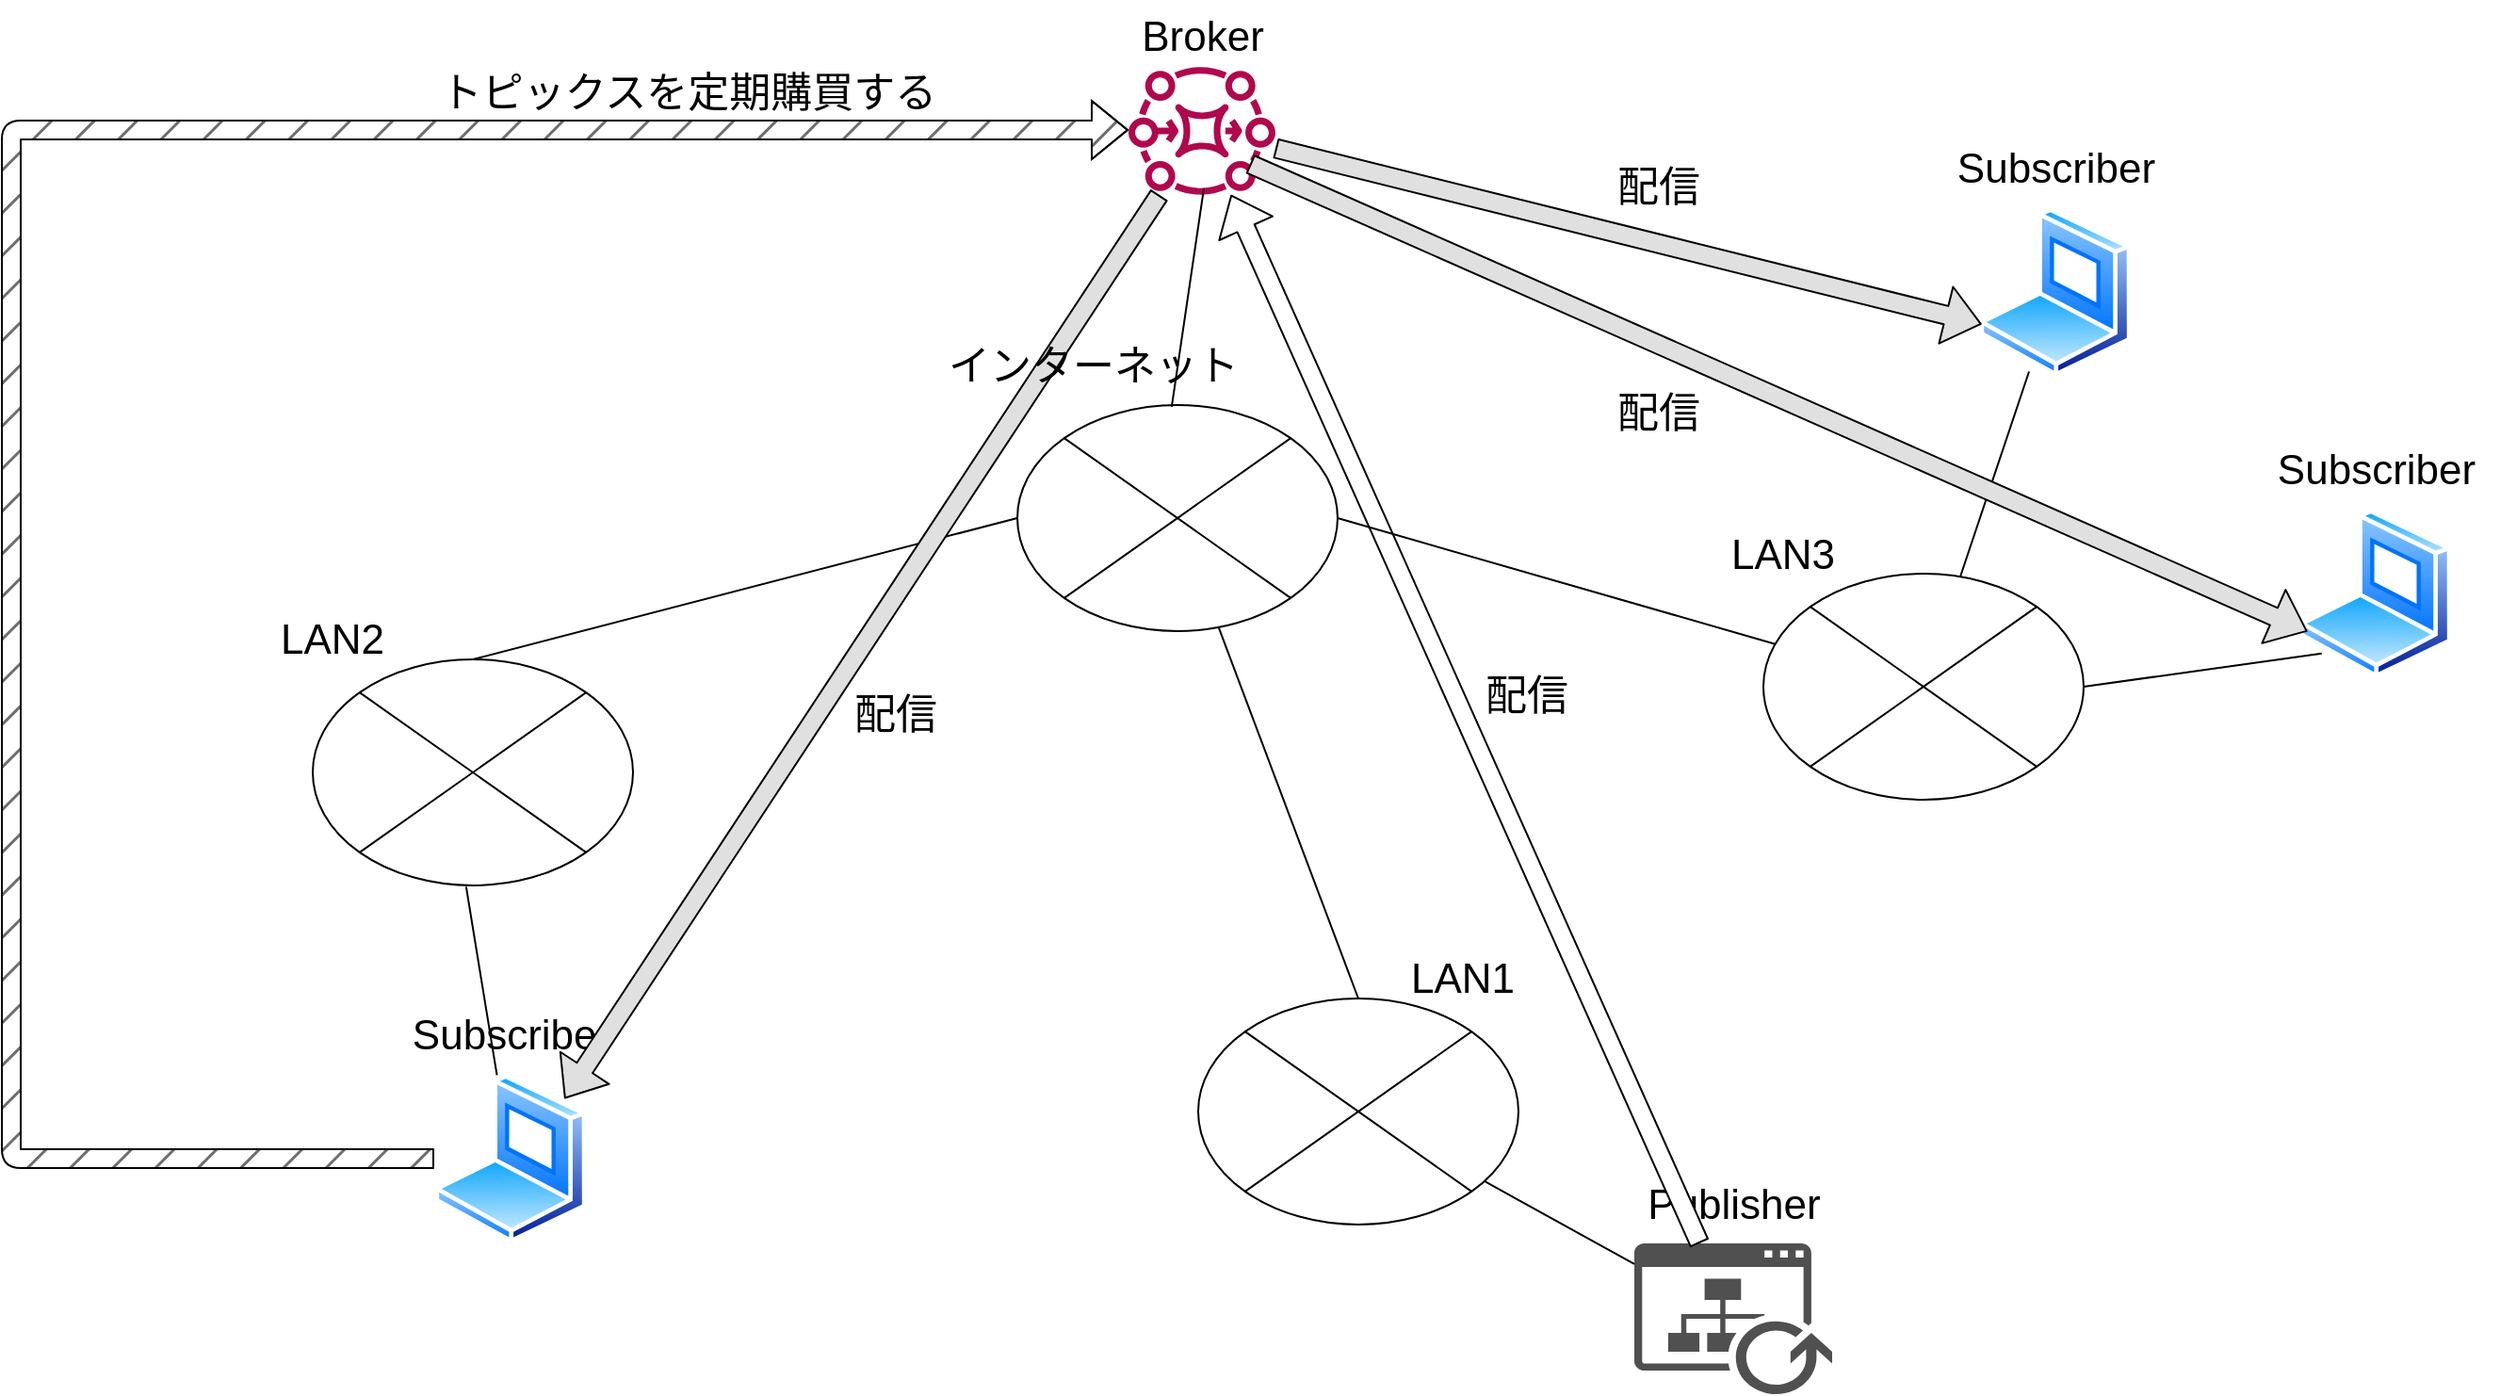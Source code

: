 <mxfile>
    <diagram id="X27umZhtqQqNopVISJfv" name="ページ1">
        <mxGraphModel dx="365" dy="779" grid="1" gridSize="10" guides="1" tooltips="1" connect="1" arrows="1" fold="1" page="1" pageScale="1" pageWidth="827" pageHeight="1169" math="0" shadow="0">
            <root>
                <mxCell id="0"/>
                <mxCell id="1" parent="0"/>
                <mxCell id="37" style="edgeStyle=none;html=1;fontSize=22;endArrow=none;endFill=0;exitX=0.5;exitY=0;exitDx=0;exitDy=0;entryX=0;entryY=0.5;entryDx=0;entryDy=0;" parent="1" source="19" target="23" edge="1">
                    <mxGeometry relative="1" as="geometry">
                        <mxPoint x="619" y="620" as="targetPoint"/>
                    </mxGeometry>
                </mxCell>
                <mxCell id="40" value="" style="group" parent="1" vertex="1" connectable="0">
                    <mxGeometry x="160" y="630" width="200" height="150" as="geometry"/>
                </mxCell>
                <mxCell id="18" value="" style="group" parent="40" vertex="1" connectable="0">
                    <mxGeometry x="30" y="30" width="170" height="120" as="geometry"/>
                </mxCell>
                <mxCell id="19" value="" style="ellipse;whiteSpace=wrap;html=1;" parent="18" vertex="1">
                    <mxGeometry width="170" height="120" as="geometry"/>
                </mxCell>
                <mxCell id="20" value="" style="endArrow=none;html=1;exitX=0;exitY=1;exitDx=0;exitDy=0;entryX=1;entryY=0;entryDx=0;entryDy=0;" parent="18" source="19" target="19" edge="1">
                    <mxGeometry width="50" height="50" relative="1" as="geometry">
                        <mxPoint x="269.167" y="480" as="sourcePoint"/>
                        <mxPoint x="340" y="405" as="targetPoint"/>
                    </mxGeometry>
                </mxCell>
                <mxCell id="21" value="" style="endArrow=none;html=1;exitX=0;exitY=0;exitDx=0;exitDy=0;entryX=1;entryY=1;entryDx=0;entryDy=0;" parent="18" source="19" target="19" edge="1">
                    <mxGeometry width="50" height="50" relative="1" as="geometry">
                        <mxPoint x="39.063" y="117.426" as="sourcePoint"/>
                        <mxPoint x="159.271" y="32.574" as="targetPoint"/>
                    </mxGeometry>
                </mxCell>
                <mxCell id="36" value="LAN2" style="text;html=1;align=center;verticalAlign=middle;resizable=0;points=[];autosize=1;strokeColor=none;fillColor=none;fontSize=22;" parent="40" vertex="1">
                    <mxGeometry width="80" height="40" as="geometry"/>
                </mxCell>
                <mxCell id="42" value="" style="group" parent="1" vertex="1" connectable="0">
                    <mxGeometry x="660" y="810" width="180" height="150" as="geometry"/>
                </mxCell>
                <mxCell id="5" value="" style="group" parent="42" vertex="1" connectable="0">
                    <mxGeometry y="30" width="170" height="120" as="geometry"/>
                </mxCell>
                <mxCell id="2" value="" style="ellipse;whiteSpace=wrap;html=1;" parent="5" vertex="1">
                    <mxGeometry width="170" height="120" as="geometry"/>
                </mxCell>
                <mxCell id="3" value="" style="endArrow=none;html=1;exitX=0;exitY=1;exitDx=0;exitDy=0;entryX=1;entryY=0;entryDx=0;entryDy=0;" parent="5" source="2" target="2" edge="1">
                    <mxGeometry width="50" height="50" relative="1" as="geometry">
                        <mxPoint x="269.167" y="480" as="sourcePoint"/>
                        <mxPoint x="340" y="405" as="targetPoint"/>
                    </mxGeometry>
                </mxCell>
                <mxCell id="4" value="" style="endArrow=none;html=1;exitX=0;exitY=0;exitDx=0;exitDy=0;entryX=1;entryY=1;entryDx=0;entryDy=0;" parent="5" source="2" target="2" edge="1">
                    <mxGeometry width="50" height="50" relative="1" as="geometry">
                        <mxPoint x="39.063" y="117.426" as="sourcePoint"/>
                        <mxPoint x="159.271" y="32.574" as="targetPoint"/>
                    </mxGeometry>
                </mxCell>
                <mxCell id="32" value="LAN1" style="text;html=1;align=center;verticalAlign=middle;resizable=0;points=[];autosize=1;strokeColor=none;fillColor=none;fontSize=22;" parent="42" vertex="1">
                    <mxGeometry x="100" width="80" height="40" as="geometry"/>
                </mxCell>
                <mxCell id="43" value="" style="group" parent="1" vertex="1" connectable="0">
                    <mxGeometry x="884" y="930" width="120" height="120" as="geometry"/>
                </mxCell>
                <mxCell id="29" value="" style="sketch=0;pointerEvents=1;shadow=0;dashed=0;html=1;strokeColor=none;fillColor=#505050;labelPosition=center;verticalLabelPosition=bottom;verticalAlign=top;outlineConnect=0;align=center;shape=mxgraph.office.sites.publish;fontSize=22;" parent="43" vertex="1">
                    <mxGeometry x="7.5" y="40" width="105" height="80" as="geometry"/>
                </mxCell>
                <mxCell id="35" value="Publisher" style="text;html=1;align=center;verticalAlign=middle;resizable=0;points=[];autosize=1;strokeColor=none;fillColor=none;fontSize=22;" parent="43" vertex="1">
                    <mxGeometry width="120" height="40" as="geometry"/>
                </mxCell>
                <mxCell id="30" style="edgeStyle=none;html=1;fontSize=22;endArrow=none;endFill=0;" parent="1" source="29" target="2" edge="1">
                    <mxGeometry relative="1" as="geometry">
                        <mxPoint x="879" y="870" as="targetPoint"/>
                    </mxGeometry>
                </mxCell>
                <mxCell id="45" value="" style="group" parent="1" vertex="1" connectable="0">
                    <mxGeometry x="230" y="840" width="130" height="130" as="geometry"/>
                </mxCell>
                <mxCell id="33" value="" style="aspect=fixed;perimeter=ellipsePerimeter;html=1;align=center;shadow=0;dashed=0;spacingTop=3;image;image=img/lib/active_directory/laptop_client.svg;fontSize=22;" parent="45" vertex="1">
                    <mxGeometry x="24.5" y="40" width="81" height="90" as="geometry"/>
                </mxCell>
                <mxCell id="34" value="Subscriber" style="text;html=1;align=center;verticalAlign=middle;resizable=0;points=[];autosize=1;strokeColor=none;fillColor=none;fontSize=22;" parent="45" vertex="1">
                    <mxGeometry width="130" height="40" as="geometry"/>
                </mxCell>
                <mxCell id="39" style="edgeStyle=none;html=1;fontSize=22;endArrow=none;endFill=0;entryX=0.479;entryY=1.006;entryDx=0;entryDy=0;entryPerimeter=0;" parent="1" source="33" target="19" edge="1">
                    <mxGeometry relative="1" as="geometry">
                        <mxPoint x="270" y="790" as="targetPoint"/>
                    </mxGeometry>
                </mxCell>
                <mxCell id="46" style="edgeStyle=elbowEdgeStyle;html=1;fontSize=22;endArrow=block;endFill=1;strokeWidth=1;shape=flexArrow;fillColor=#6E6E6E;fillStyle=hatch;" parent="1" source="33" target="53" edge="1">
                    <mxGeometry relative="1" as="geometry">
                        <mxPoint x="687.44" y="390" as="targetPoint"/>
                        <Array as="points">
                            <mxPoint x="30" y="570"/>
                            <mxPoint x="244" y="660"/>
                        </Array>
                    </mxGeometry>
                </mxCell>
                <mxCell id="47" value="トピックスを定期購買する" style="text;html=1;align=center;verticalAlign=middle;resizable=0;points=[];autosize=1;strokeColor=none;fillColor=none;fontSize=22;" parent="1" vertex="1">
                    <mxGeometry x="244" y="340" width="290" height="40" as="geometry"/>
                </mxCell>
                <mxCell id="48" style="shape=flexArrow;html=1;strokeWidth=1;fontSize=22;endArrow=block;endFill=1;fillColor=default;" parent="1" source="29" target="53" edge="1">
                    <mxGeometry relative="1" as="geometry">
                        <mxPoint x="733.511" y="430" as="targetPoint"/>
                    </mxGeometry>
                </mxCell>
                <mxCell id="49" value="配信" style="text;html=1;align=center;verticalAlign=middle;resizable=0;points=[];autosize=1;strokeColor=none;fillColor=none;fontSize=22;" parent="1" vertex="1">
                    <mxGeometry x="799" y="660" width="70" height="40" as="geometry"/>
                </mxCell>
                <mxCell id="52" value="配信" style="text;html=1;align=center;verticalAlign=middle;resizable=0;points=[];autosize=1;strokeColor=none;fillColor=none;fontSize=22;" parent="1" vertex="1">
                    <mxGeometry x="464" y="670" width="70" height="40" as="geometry"/>
                </mxCell>
                <mxCell id="58" value="" style="group" parent="1" vertex="1" connectable="0">
                    <mxGeometry x="617" y="310" width="90" height="108" as="geometry"/>
                </mxCell>
                <mxCell id="53" value="" style="sketch=0;outlineConnect=0;fontColor=#232F3E;gradientColor=none;fillColor=#B0084D;strokeColor=none;dashed=0;verticalLabelPosition=bottom;verticalAlign=top;align=center;html=1;fontSize=12;fontStyle=0;aspect=fixed;pointerEvents=1;shape=mxgraph.aws4.mq_broker;" parent="58" vertex="1">
                    <mxGeometry x="6" y="30" width="78" height="78" as="geometry"/>
                </mxCell>
                <mxCell id="57" value="Broker" style="text;html=1;align=center;verticalAlign=middle;resizable=0;points=[];autosize=1;strokeColor=none;fillColor=none;fontSize=22;" parent="58" vertex="1">
                    <mxGeometry width="90" height="40" as="geometry"/>
                </mxCell>
                <mxCell id="50" style="edgeStyle=none;shape=flexArrow;html=1;entryX=1;entryY=0;entryDx=0;entryDy=0;strokeWidth=1;fontSize=22;endArrow=block;endFill=1;fillColor=#E0E0E0;fillStyle=auto;" parent="1" source="53" target="33" edge="1">
                    <mxGeometry relative="1" as="geometry">
                        <mxPoint x="691.052" y="430" as="sourcePoint"/>
                    </mxGeometry>
                </mxCell>
                <mxCell id="41" value="" style="group" parent="1" vertex="1" connectable="0">
                    <mxGeometry x="514" y="485" width="220" height="160" as="geometry"/>
                </mxCell>
                <mxCell id="22" value="" style="group" parent="41" vertex="1" connectable="0">
                    <mxGeometry x="50" y="40" width="170" height="120" as="geometry"/>
                </mxCell>
                <mxCell id="23" value="" style="ellipse;whiteSpace=wrap;html=1;" parent="22" vertex="1">
                    <mxGeometry width="170" height="120" as="geometry"/>
                </mxCell>
                <mxCell id="24" value="" style="endArrow=none;html=1;exitX=0;exitY=1;exitDx=0;exitDy=0;entryX=1;entryY=0;entryDx=0;entryDy=0;" parent="22" source="23" target="23" edge="1">
                    <mxGeometry width="50" height="50" relative="1" as="geometry">
                        <mxPoint x="269.167" y="480" as="sourcePoint"/>
                        <mxPoint x="340" y="405" as="targetPoint"/>
                    </mxGeometry>
                </mxCell>
                <mxCell id="25" value="" style="endArrow=none;html=1;exitX=0;exitY=0;exitDx=0;exitDy=0;entryX=1;entryY=1;entryDx=0;entryDy=0;" parent="22" source="23" target="23" edge="1">
                    <mxGeometry width="50" height="50" relative="1" as="geometry">
                        <mxPoint x="39.063" y="117.426" as="sourcePoint"/>
                        <mxPoint x="159.271" y="32.574" as="targetPoint"/>
                    </mxGeometry>
                </mxCell>
                <mxCell id="38" value="インターネット" style="text;html=1;align=center;verticalAlign=middle;resizable=0;points=[];autosize=1;strokeColor=none;fillColor=none;fontSize=22;" parent="41" vertex="1">
                    <mxGeometry width="180" height="40" as="geometry"/>
                </mxCell>
                <mxCell id="31" style="edgeStyle=none;html=1;fontSize=22;endArrow=none;endFill=0;exitX=0.5;exitY=0;exitDx=0;exitDy=0;" parent="1" source="2" target="23" edge="1">
                    <mxGeometry relative="1" as="geometry">
                        <mxPoint x="679" y="600" as="targetPoint"/>
                    </mxGeometry>
                </mxCell>
                <mxCell id="27" style="edgeStyle=none;html=1;endArrow=none;endFill=0;entryX=0.482;entryY=0.008;entryDx=0;entryDy=0;entryPerimeter=0;exitX=0.513;exitY=0.951;exitDx=0;exitDy=0;exitPerimeter=0;" parent="1" source="53" target="23" edge="1">
                    <mxGeometry relative="1" as="geometry">
                        <mxPoint x="679" y="480" as="targetPoint"/>
                        <mxPoint x="694.175" y="430" as="sourcePoint"/>
                    </mxGeometry>
                </mxCell>
                <mxCell id="61" value="" style="group" parent="1" vertex="1" connectable="0">
                    <mxGeometry x="930" y="584.5" width="200" height="150" as="geometry"/>
                </mxCell>
                <mxCell id="62" value="" style="group" parent="61" vertex="1" connectable="0">
                    <mxGeometry x="30" y="30" width="170" height="120" as="geometry"/>
                </mxCell>
                <mxCell id="63" value="" style="ellipse;whiteSpace=wrap;html=1;" parent="62" vertex="1">
                    <mxGeometry width="170" height="120" as="geometry"/>
                </mxCell>
                <mxCell id="64" value="" style="endArrow=none;html=1;exitX=0;exitY=1;exitDx=0;exitDy=0;entryX=1;entryY=0;entryDx=0;entryDy=0;" parent="62" source="63" target="63" edge="1">
                    <mxGeometry width="50" height="50" relative="1" as="geometry">
                        <mxPoint x="269.167" y="480" as="sourcePoint"/>
                        <mxPoint x="340" y="405" as="targetPoint"/>
                    </mxGeometry>
                </mxCell>
                <mxCell id="65" value="" style="endArrow=none;html=1;exitX=0;exitY=0;exitDx=0;exitDy=0;entryX=1;entryY=1;entryDx=0;entryDy=0;" parent="62" source="63" target="63" edge="1">
                    <mxGeometry width="50" height="50" relative="1" as="geometry">
                        <mxPoint x="39.063" y="117.426" as="sourcePoint"/>
                        <mxPoint x="159.271" y="32.574" as="targetPoint"/>
                    </mxGeometry>
                </mxCell>
                <mxCell id="66" value="LAN3" style="text;html=1;align=center;verticalAlign=middle;resizable=0;points=[];autosize=1;strokeColor=none;fillColor=none;fontSize=22;" parent="61" vertex="1">
                    <mxGeometry width="80" height="40" as="geometry"/>
                </mxCell>
                <mxCell id="68" style="html=1;strokeWidth=1;fontSize=22;endArrow=none;endFill=0;fillColor=default;entryX=1;entryY=0.5;entryDx=0;entryDy=0;" parent="1" source="63" target="23" edge="1">
                    <mxGeometry relative="1" as="geometry"/>
                </mxCell>
                <mxCell id="69" value="" style="group" parent="1" vertex="1" connectable="0">
                    <mxGeometry x="1050" y="380" width="130" height="130" as="geometry"/>
                </mxCell>
                <mxCell id="70" value="" style="aspect=fixed;perimeter=ellipsePerimeter;html=1;align=center;shadow=0;dashed=0;spacingTop=3;image;image=img/lib/active_directory/laptop_client.svg;fontSize=22;" parent="69" vertex="1">
                    <mxGeometry x="24.5" y="40" width="81" height="90" as="geometry"/>
                </mxCell>
                <mxCell id="71" value="Subscriber" style="text;html=1;align=center;verticalAlign=middle;resizable=0;points=[];autosize=1;strokeColor=none;fillColor=none;fontSize=22;" parent="69" vertex="1">
                    <mxGeometry width="130" height="40" as="geometry"/>
                </mxCell>
                <mxCell id="72" style="edgeStyle=none;html=1;strokeWidth=1;fontSize=22;endArrow=none;endFill=0;fillColor=default;" parent="1" source="70" target="63" edge="1">
                    <mxGeometry relative="1" as="geometry"/>
                </mxCell>
                <mxCell id="73" style="edgeStyle=none;shape=flexArrow;html=1;strokeWidth=1;fontSize=22;endArrow=block;endFill=1;fillColor=#E0E0E0;entryX=0.017;entryY=0.689;entryDx=0;entryDy=0;entryPerimeter=0;fillStyle=auto;" parent="1" source="53" target="70" edge="1">
                    <mxGeometry relative="1" as="geometry">
                        <mxPoint x="649.369" y="423.375" as="sourcePoint"/>
                        <mxPoint x="1120" y="460" as="targetPoint"/>
                    </mxGeometry>
                </mxCell>
                <mxCell id="74" value="配信" style="text;html=1;align=center;verticalAlign=middle;resizable=0;points=[];autosize=1;strokeColor=none;fillColor=none;fontSize=22;" parent="1" vertex="1">
                    <mxGeometry x="869" y="390" width="70" height="40" as="geometry"/>
                </mxCell>
                <mxCell id="75" value="" style="group" parent="1" vertex="1" connectable="0">
                    <mxGeometry x="1220" y="540" width="130" height="130" as="geometry"/>
                </mxCell>
                <mxCell id="76" value="" style="aspect=fixed;perimeter=ellipsePerimeter;html=1;align=center;shadow=0;dashed=0;spacingTop=3;image;image=img/lib/active_directory/laptop_client.svg;fontSize=22;" parent="75" vertex="1">
                    <mxGeometry x="24.5" y="40" width="81" height="90" as="geometry"/>
                </mxCell>
                <mxCell id="77" value="Subscriber" style="text;html=1;align=center;verticalAlign=middle;resizable=0;points=[];autosize=1;strokeColor=none;fillColor=none;fontSize=22;" parent="75" vertex="1">
                    <mxGeometry width="130" height="40" as="geometry"/>
                </mxCell>
                <mxCell id="78" style="edgeStyle=none;fillStyle=auto;html=1;entryX=1;entryY=0.5;entryDx=0;entryDy=0;strokeWidth=1;fontSize=22;endArrow=none;endFill=0;fillColor=#E0E0E0;exitX=0;exitY=1;exitDx=0;exitDy=0;" parent="1" source="76" target="63" edge="1">
                    <mxGeometry relative="1" as="geometry"/>
                </mxCell>
                <mxCell id="79" value="配信" style="text;html=1;align=center;verticalAlign=middle;resizable=0;points=[];autosize=1;strokeColor=none;fillColor=none;fontSize=22;" parent="1" vertex="1">
                    <mxGeometry x="869" y="510" width="70" height="40" as="geometry"/>
                </mxCell>
                <mxCell id="80" style="edgeStyle=none;shape=flexArrow;html=1;strokeWidth=1;fontSize=22;endArrow=block;endFill=1;fillColor=#E0E0E0;entryX=0;entryY=0.75;entryDx=0;entryDy=0;fillStyle=auto;exitX=0.826;exitY=0.762;exitDx=0;exitDy=0;exitPerimeter=0;" parent="1" source="53" target="76" edge="1">
                    <mxGeometry relative="1" as="geometry">
                        <mxPoint x="716.56" y="446.697" as="sourcePoint"/>
                        <mxPoint x="1091.437" y="540.0" as="targetPoint"/>
                    </mxGeometry>
                </mxCell>
            </root>
        </mxGraphModel>
    </diagram>
</mxfile>